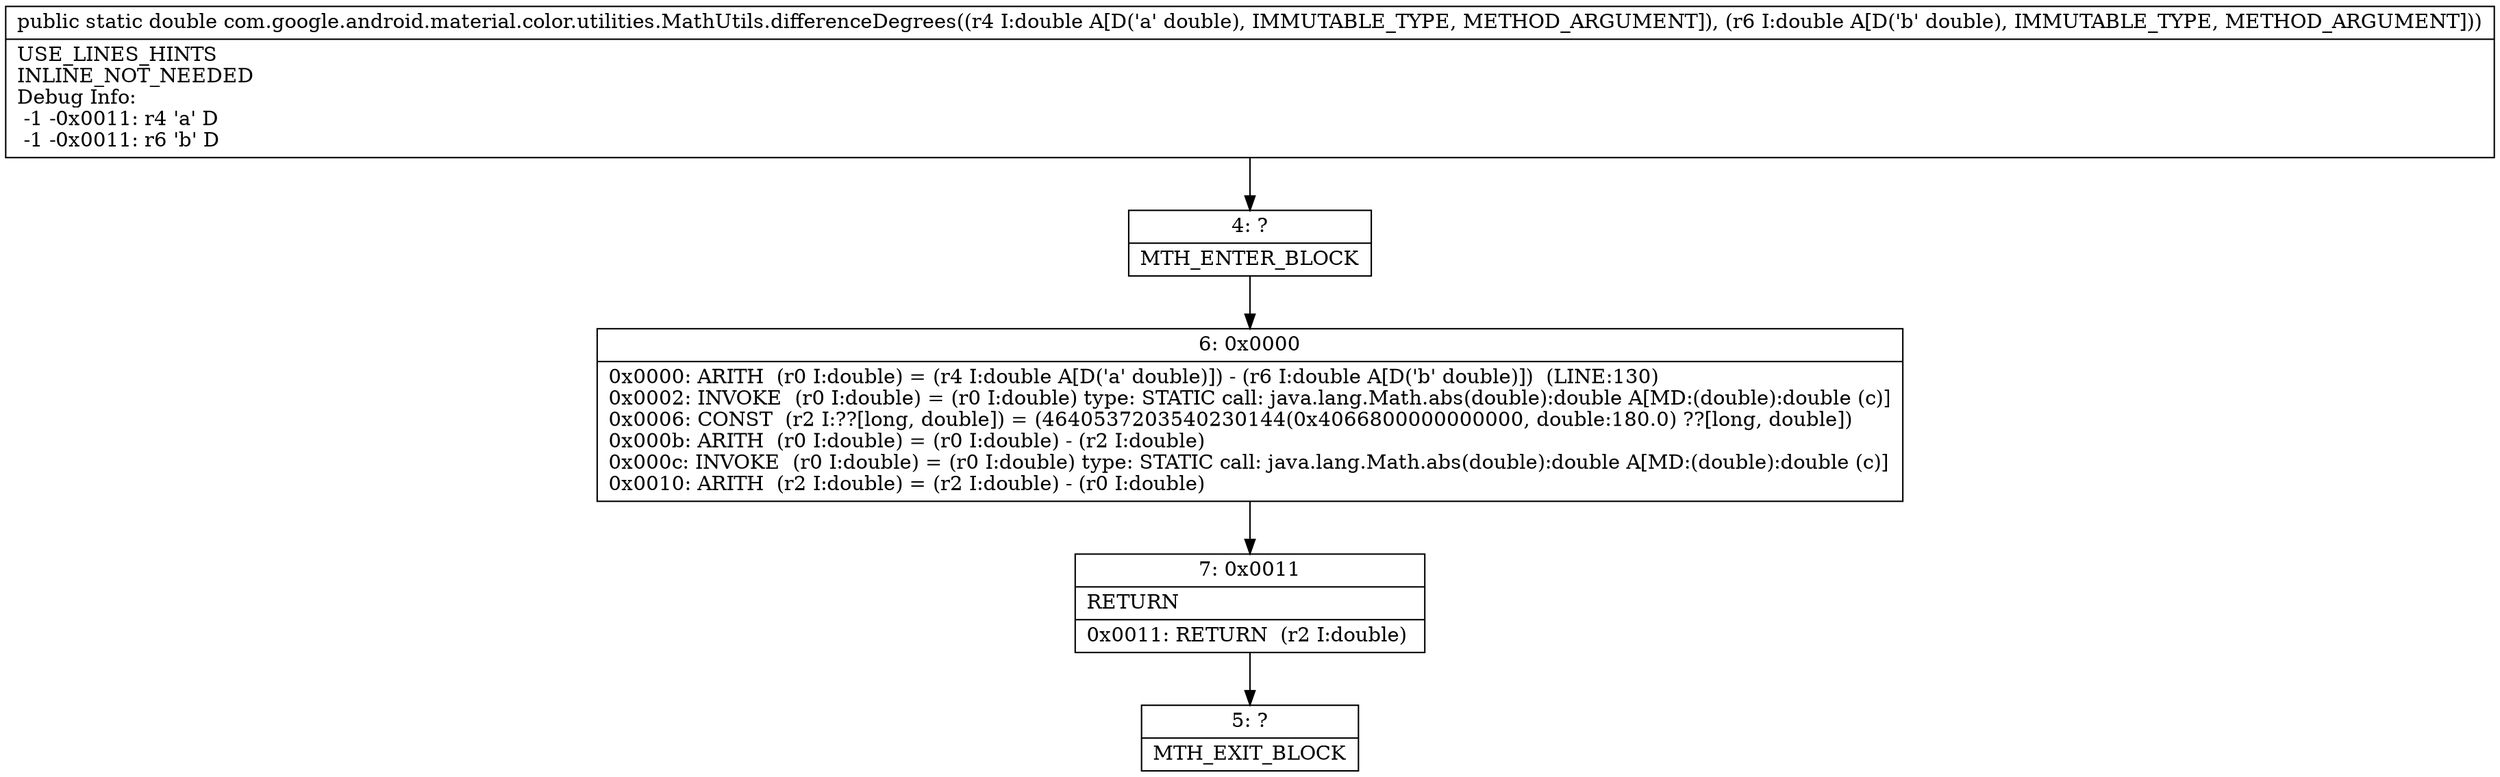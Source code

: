 digraph "CFG forcom.google.android.material.color.utilities.MathUtils.differenceDegrees(DD)D" {
Node_4 [shape=record,label="{4\:\ ?|MTH_ENTER_BLOCK\l}"];
Node_6 [shape=record,label="{6\:\ 0x0000|0x0000: ARITH  (r0 I:double) = (r4 I:double A[D('a' double)]) \- (r6 I:double A[D('b' double)])  (LINE:130)\l0x0002: INVOKE  (r0 I:double) = (r0 I:double) type: STATIC call: java.lang.Math.abs(double):double A[MD:(double):double (c)]\l0x0006: CONST  (r2 I:??[long, double]) = (4640537203540230144(0x4066800000000000, double:180.0) ??[long, double]) \l0x000b: ARITH  (r0 I:double) = (r0 I:double) \- (r2 I:double) \l0x000c: INVOKE  (r0 I:double) = (r0 I:double) type: STATIC call: java.lang.Math.abs(double):double A[MD:(double):double (c)]\l0x0010: ARITH  (r2 I:double) = (r2 I:double) \- (r0 I:double) \l}"];
Node_7 [shape=record,label="{7\:\ 0x0011|RETURN\l|0x0011: RETURN  (r2 I:double) \l}"];
Node_5 [shape=record,label="{5\:\ ?|MTH_EXIT_BLOCK\l}"];
MethodNode[shape=record,label="{public static double com.google.android.material.color.utilities.MathUtils.differenceDegrees((r4 I:double A[D('a' double), IMMUTABLE_TYPE, METHOD_ARGUMENT]), (r6 I:double A[D('b' double), IMMUTABLE_TYPE, METHOD_ARGUMENT]))  | USE_LINES_HINTS\lINLINE_NOT_NEEDED\lDebug Info:\l  \-1 \-0x0011: r4 'a' D\l  \-1 \-0x0011: r6 'b' D\l}"];
MethodNode -> Node_4;Node_4 -> Node_6;
Node_6 -> Node_7;
Node_7 -> Node_5;
}

